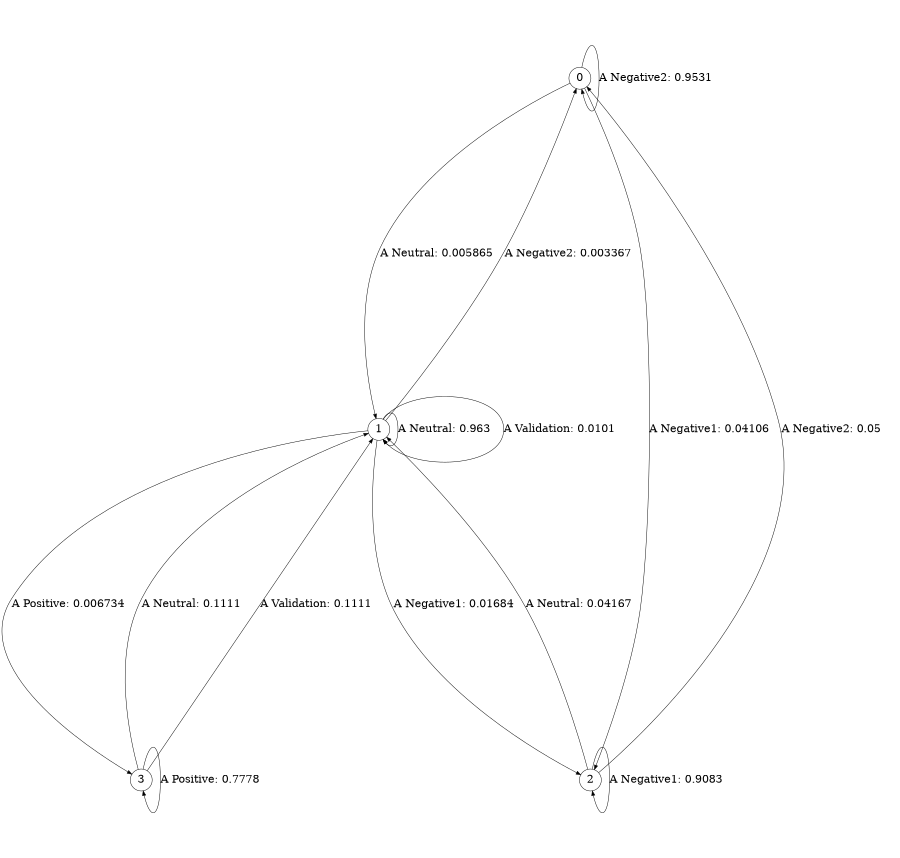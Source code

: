 digraph r50_cssr {
size = "6,8.5";
ratio = "fill";
node [shape = circle];
node [fontsize = 24];
edge [fontsize = 24];
0 -> 0 [label = "A Negative2: 0.9531   "];
0 -> 1 [label = "A Neutral: 0.005865  "];
0 -> 2 [label = "A Negative1: 0.04106  "];
1 -> 0 [label = "A Negative2: 0.003367  "];
1 -> 1 [label = "A Neutral: 0.963    "];
1 -> 2 [label = "A Negative1: 0.01684  "];
1 -> 1 [label = "A Validation: 0.0101   "];
1 -> 3 [label = "A Positive: 0.006734  "];
2 -> 0 [label = "A Negative2: 0.05     "];
2 -> 1 [label = "A Neutral: 0.04167  "];
2 -> 2 [label = "A Negative1: 0.9083   "];
3 -> 1 [label = "A Neutral: 0.1111   "];
3 -> 1 [label = "A Validation: 0.1111   "];
3 -> 3 [label = "A Positive: 0.7778   "];
} 